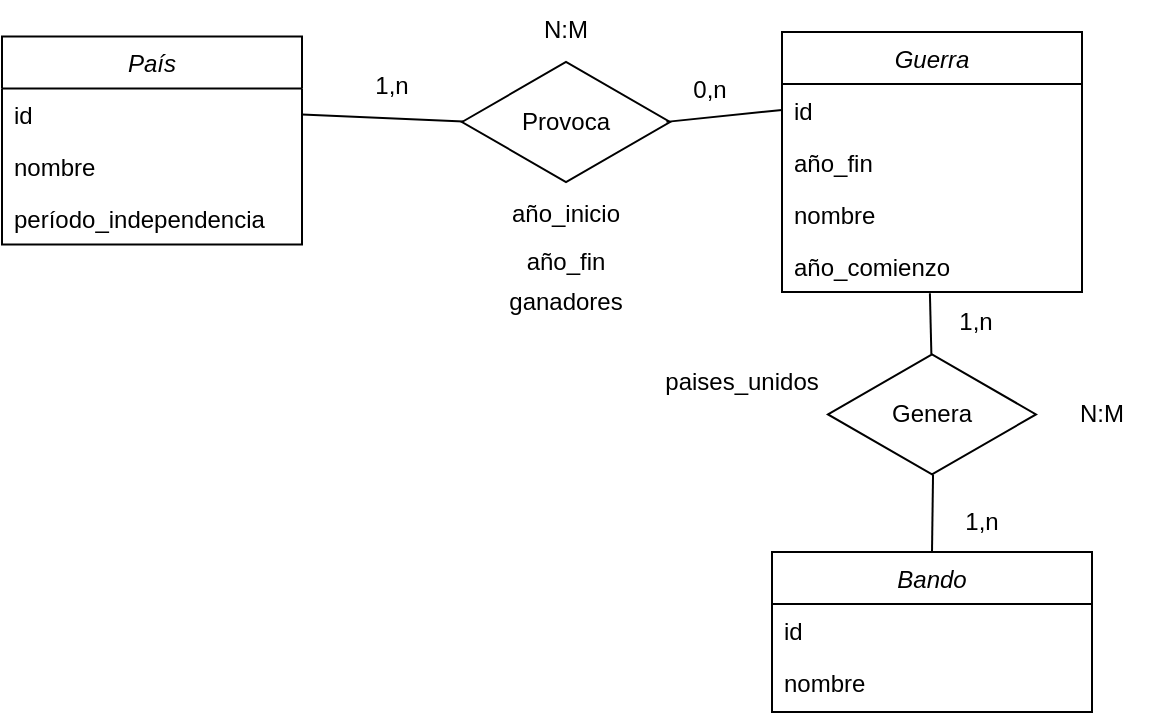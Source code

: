 <mxfile version="22.0.4" type="github">
  <diagram id="C5RBs43oDa-KdzZeNtuy" name="Page-1">
    <mxGraphModel dx="1077" dy="610" grid="1" gridSize="10" guides="1" tooltips="1" connect="1" arrows="1" fold="1" page="1" pageScale="1" pageWidth="827" pageHeight="1169" math="0" shadow="0">
      <root>
        <mxCell id="WIyWlLk6GJQsqaUBKTNV-0" />
        <mxCell id="WIyWlLk6GJQsqaUBKTNV-1" parent="WIyWlLk6GJQsqaUBKTNV-0" />
        <mxCell id="zkfFHV4jXpPFQw0GAbJ--0" value="Guerra" style="swimlane;fontStyle=2;align=center;verticalAlign=top;childLayout=stackLayout;horizontal=1;startSize=26;horizontalStack=0;resizeParent=1;resizeLast=0;collapsible=1;marginBottom=0;rounded=0;shadow=0;strokeWidth=1;" parent="WIyWlLk6GJQsqaUBKTNV-1" vertex="1">
          <mxGeometry x="450" y="130" width="150" height="130" as="geometry">
            <mxRectangle x="230" y="140" width="160" height="26" as="alternateBounds" />
          </mxGeometry>
        </mxCell>
        <mxCell id="EzvUGjrrQBkVYkl8ZG3M-2" value="id" style="text;align=left;verticalAlign=top;spacingLeft=4;spacingRight=4;overflow=hidden;rotatable=0;points=[[0,0.5],[1,0.5]];portConstraint=eastwest;" parent="zkfFHV4jXpPFQw0GAbJ--0" vertex="1">
          <mxGeometry y="26" width="150" height="26" as="geometry" />
        </mxCell>
        <mxCell id="zkfFHV4jXpPFQw0GAbJ--2" value="año_fin&#xa;" style="text;align=left;verticalAlign=top;spacingLeft=4;spacingRight=4;overflow=hidden;rotatable=0;points=[[0,0.5],[1,0.5]];portConstraint=eastwest;rounded=0;shadow=0;html=0;" parent="zkfFHV4jXpPFQw0GAbJ--0" vertex="1">
          <mxGeometry y="52" width="150" height="26" as="geometry" />
        </mxCell>
        <mxCell id="zkfFHV4jXpPFQw0GAbJ--3" value="nombre" style="text;align=left;verticalAlign=top;spacingLeft=4;spacingRight=4;overflow=hidden;rotatable=0;points=[[0,0.5],[1,0.5]];portConstraint=eastwest;rounded=0;shadow=0;html=0;" parent="zkfFHV4jXpPFQw0GAbJ--0" vertex="1">
          <mxGeometry y="78" width="150" height="26" as="geometry" />
        </mxCell>
        <mxCell id="zkfFHV4jXpPFQw0GAbJ--1" value="año_comienzo" style="text;align=left;verticalAlign=top;spacingLeft=4;spacingRight=4;overflow=hidden;rotatable=0;points=[[0,0.5],[1,0.5]];portConstraint=eastwest;" parent="zkfFHV4jXpPFQw0GAbJ--0" vertex="1">
          <mxGeometry y="104" width="150" height="26" as="geometry" />
        </mxCell>
        <mxCell id="EzvUGjrrQBkVYkl8ZG3M-3" value="País" style="swimlane;fontStyle=2;align=center;verticalAlign=top;childLayout=stackLayout;horizontal=1;startSize=26;horizontalStack=0;resizeParent=1;resizeLast=0;collapsible=1;marginBottom=0;rounded=0;shadow=0;strokeWidth=1;" parent="WIyWlLk6GJQsqaUBKTNV-1" vertex="1">
          <mxGeometry x="60" y="132.2" width="150" height="104" as="geometry">
            <mxRectangle x="230" y="140" width="160" height="26" as="alternateBounds" />
          </mxGeometry>
        </mxCell>
        <mxCell id="EzvUGjrrQBkVYkl8ZG3M-4" value="id" style="text;align=left;verticalAlign=top;spacingLeft=4;spacingRight=4;overflow=hidden;rotatable=0;points=[[0,0.5],[1,0.5]];portConstraint=eastwest;" parent="EzvUGjrrQBkVYkl8ZG3M-3" vertex="1">
          <mxGeometry y="26" width="150" height="26" as="geometry" />
        </mxCell>
        <mxCell id="EzvUGjrrQBkVYkl8ZG3M-5" value="nombre" style="text;align=left;verticalAlign=top;spacingLeft=4;spacingRight=4;overflow=hidden;rotatable=0;points=[[0,0.5],[1,0.5]];portConstraint=eastwest;rounded=0;shadow=0;html=0;" parent="EzvUGjrrQBkVYkl8ZG3M-3" vertex="1">
          <mxGeometry y="52" width="150" height="26" as="geometry" />
        </mxCell>
        <mxCell id="EzvUGjrrQBkVYkl8ZG3M-6" value="período_independencia" style="text;align=left;verticalAlign=top;spacingLeft=4;spacingRight=4;overflow=hidden;rotatable=0;points=[[0,0.5],[1,0.5]];portConstraint=eastwest;rounded=0;shadow=0;html=0;" parent="EzvUGjrrQBkVYkl8ZG3M-3" vertex="1">
          <mxGeometry y="78" width="150" height="26" as="geometry" />
        </mxCell>
        <mxCell id="EzvUGjrrQBkVYkl8ZG3M-8" value="Bando" style="swimlane;fontStyle=2;align=center;verticalAlign=top;childLayout=stackLayout;horizontal=1;startSize=26;horizontalStack=0;resizeParent=1;resizeLast=0;collapsible=1;marginBottom=0;rounded=0;shadow=0;strokeWidth=1;" parent="WIyWlLk6GJQsqaUBKTNV-1" vertex="1">
          <mxGeometry x="445" y="390" width="160" height="80" as="geometry">
            <mxRectangle x="230" y="140" width="160" height="26" as="alternateBounds" />
          </mxGeometry>
        </mxCell>
        <mxCell id="EzvUGjrrQBkVYkl8ZG3M-9" value="id" style="text;align=left;verticalAlign=top;spacingLeft=4;spacingRight=4;overflow=hidden;rotatable=0;points=[[0,0.5],[1,0.5]];portConstraint=eastwest;" parent="EzvUGjrrQBkVYkl8ZG3M-8" vertex="1">
          <mxGeometry y="26" width="160" height="26" as="geometry" />
        </mxCell>
        <mxCell id="EzvUGjrrQBkVYkl8ZG3M-10" value="nombre" style="text;align=left;verticalAlign=top;spacingLeft=4;spacingRight=4;overflow=hidden;rotatable=0;points=[[0,0.5],[1,0.5]];portConstraint=eastwest;rounded=0;shadow=0;html=0;" parent="EzvUGjrrQBkVYkl8ZG3M-8" vertex="1">
          <mxGeometry y="52" width="160" height="26" as="geometry" />
        </mxCell>
        <mxCell id="EzvUGjrrQBkVYkl8ZG3M-19" value="" style="html=1;whiteSpace=wrap;aspect=fixed;shape=isoRectangle;" parent="WIyWlLk6GJQsqaUBKTNV-1" vertex="1">
          <mxGeometry x="290" y="143.8" width="104" height="62.4" as="geometry" />
        </mxCell>
        <mxCell id="EzvUGjrrQBkVYkl8ZG3M-20" value="Provoca" style="text;html=1;strokeColor=none;fillColor=none;align=center;verticalAlign=middle;whiteSpace=wrap;rounded=0;" parent="WIyWlLk6GJQsqaUBKTNV-1" vertex="1">
          <mxGeometry x="312" y="160" width="60" height="30" as="geometry" />
        </mxCell>
        <mxCell id="EzvUGjrrQBkVYkl8ZG3M-22" value="" style="endArrow=none;html=1;rounded=0;entryX=1;entryY=0.5;entryDx=0;entryDy=0;exitX=0.007;exitY=0.496;exitDx=0;exitDy=0;exitPerimeter=0;" parent="WIyWlLk6GJQsqaUBKTNV-1" source="EzvUGjrrQBkVYkl8ZG3M-19" target="EzvUGjrrQBkVYkl8ZG3M-4" edge="1">
          <mxGeometry width="50" height="50" relative="1" as="geometry">
            <mxPoint x="250" y="260" as="sourcePoint" />
            <mxPoint x="300" y="210" as="targetPoint" />
          </mxGeometry>
        </mxCell>
        <mxCell id="EzvUGjrrQBkVYkl8ZG3M-23" value="" style="endArrow=none;html=1;rounded=0;entryX=0;entryY=0.5;entryDx=0;entryDy=0;exitX=0.983;exitY=0.499;exitDx=0;exitDy=0;exitPerimeter=0;" parent="WIyWlLk6GJQsqaUBKTNV-1" source="EzvUGjrrQBkVYkl8ZG3M-19" target="EzvUGjrrQBkVYkl8ZG3M-2" edge="1">
          <mxGeometry width="50" height="50" relative="1" as="geometry">
            <mxPoint x="301" y="185" as="sourcePoint" />
            <mxPoint x="240" y="172" as="targetPoint" />
          </mxGeometry>
        </mxCell>
        <mxCell id="EzvUGjrrQBkVYkl8ZG3M-24" value="1,n" style="text;html=1;strokeColor=none;fillColor=none;align=center;verticalAlign=middle;whiteSpace=wrap;rounded=0;" parent="WIyWlLk6GJQsqaUBKTNV-1" vertex="1">
          <mxGeometry x="230" y="144" width="50" height="26" as="geometry" />
        </mxCell>
        <mxCell id="EzvUGjrrQBkVYkl8ZG3M-25" value="0,n" style="text;html=1;strokeColor=none;fillColor=none;align=center;verticalAlign=middle;whiteSpace=wrap;rounded=0;" parent="WIyWlLk6GJQsqaUBKTNV-1" vertex="1">
          <mxGeometry x="384" y="143.8" width="60" height="30" as="geometry" />
        </mxCell>
        <mxCell id="EzvUGjrrQBkVYkl8ZG3M-26" value="N:M" style="text;html=1;strokeColor=none;fillColor=none;align=center;verticalAlign=middle;whiteSpace=wrap;rounded=0;" parent="WIyWlLk6GJQsqaUBKTNV-1" vertex="1">
          <mxGeometry x="312" y="114" width="60" height="30" as="geometry" />
        </mxCell>
        <mxCell id="EzvUGjrrQBkVYkl8ZG3M-27" value="año_inicio" style="text;html=1;strokeColor=none;fillColor=none;align=center;verticalAlign=middle;whiteSpace=wrap;rounded=0;" parent="WIyWlLk6GJQsqaUBKTNV-1" vertex="1">
          <mxGeometry x="312" y="206.2" width="60" height="30" as="geometry" />
        </mxCell>
        <mxCell id="EzvUGjrrQBkVYkl8ZG3M-28" value="año_fin" style="text;html=1;strokeColor=none;fillColor=none;align=center;verticalAlign=middle;whiteSpace=wrap;rounded=0;" parent="WIyWlLk6GJQsqaUBKTNV-1" vertex="1">
          <mxGeometry x="312" y="230" width="60" height="30" as="geometry" />
        </mxCell>
        <mxCell id="EzvUGjrrQBkVYkl8ZG3M-30" value="" style="html=1;whiteSpace=wrap;aspect=fixed;shape=isoRectangle;" parent="WIyWlLk6GJQsqaUBKTNV-1" vertex="1">
          <mxGeometry x="473" y="290" width="104" height="62.4" as="geometry" />
        </mxCell>
        <mxCell id="EzvUGjrrQBkVYkl8ZG3M-31" value="Genera" style="text;html=1;strokeColor=none;fillColor=none;align=center;verticalAlign=middle;whiteSpace=wrap;rounded=0;" parent="WIyWlLk6GJQsqaUBKTNV-1" vertex="1">
          <mxGeometry x="495" y="306.2" width="60" height="30" as="geometry" />
        </mxCell>
        <mxCell id="EzvUGjrrQBkVYkl8ZG3M-32" value="" style="endArrow=none;html=1;rounded=0;entryX=0.497;entryY=0.016;entryDx=0;entryDy=0;exitX=0.493;exitY=1.026;exitDx=0;exitDy=0;exitPerimeter=0;entryPerimeter=0;" parent="WIyWlLk6GJQsqaUBKTNV-1" source="zkfFHV4jXpPFQw0GAbJ--1" target="EzvUGjrrQBkVYkl8ZG3M-30" edge="1">
          <mxGeometry width="50" height="50" relative="1" as="geometry">
            <mxPoint x="516" y="276" as="sourcePoint" />
            <mxPoint x="445" y="270" as="targetPoint" />
          </mxGeometry>
        </mxCell>
        <mxCell id="EzvUGjrrQBkVYkl8ZG3M-33" value="" style="endArrow=none;html=1;rounded=0;entryX=0.5;entryY=0;entryDx=0;entryDy=0;exitX=0.505;exitY=0.982;exitDx=0;exitDy=0;exitPerimeter=0;" parent="WIyWlLk6GJQsqaUBKTNV-1" source="EzvUGjrrQBkVYkl8ZG3M-30" target="EzvUGjrrQBkVYkl8ZG3M-8" edge="1">
          <mxGeometry width="50" height="50" relative="1" as="geometry">
            <mxPoint x="534" y="271" as="sourcePoint" />
            <mxPoint x="535" y="301" as="targetPoint" />
          </mxGeometry>
        </mxCell>
        <mxCell id="EzvUGjrrQBkVYkl8ZG3M-34" value="ganadores" style="text;html=1;strokeColor=none;fillColor=none;align=center;verticalAlign=middle;whiteSpace=wrap;rounded=0;" parent="WIyWlLk6GJQsqaUBKTNV-1" vertex="1">
          <mxGeometry x="312" y="250" width="60" height="30" as="geometry" />
        </mxCell>
        <mxCell id="EzvUGjrrQBkVYkl8ZG3M-35" value="1,n" style="text;html=1;strokeColor=none;fillColor=none;align=center;verticalAlign=middle;whiteSpace=wrap;rounded=0;" parent="WIyWlLk6GJQsqaUBKTNV-1" vertex="1">
          <mxGeometry x="520" y="360" width="60" height="30" as="geometry" />
        </mxCell>
        <mxCell id="EzvUGjrrQBkVYkl8ZG3M-36" value="1,n" style="text;html=1;strokeColor=none;fillColor=none;align=center;verticalAlign=middle;whiteSpace=wrap;rounded=0;" parent="WIyWlLk6GJQsqaUBKTNV-1" vertex="1">
          <mxGeometry x="517" y="260" width="60" height="30" as="geometry" />
        </mxCell>
        <mxCell id="EzvUGjrrQBkVYkl8ZG3M-37" value="N:M" style="text;html=1;strokeColor=none;fillColor=none;align=center;verticalAlign=middle;whiteSpace=wrap;rounded=0;" parent="WIyWlLk6GJQsqaUBKTNV-1" vertex="1">
          <mxGeometry x="580" y="306.2" width="60" height="30" as="geometry" />
        </mxCell>
        <mxCell id="pPEUVuWvjCzH27I0K53N-0" value="paises_unidos" style="text;html=1;strokeColor=none;fillColor=none;align=center;verticalAlign=middle;whiteSpace=wrap;rounded=0;" vertex="1" parent="WIyWlLk6GJQsqaUBKTNV-1">
          <mxGeometry x="400" y="290" width="60" height="30" as="geometry" />
        </mxCell>
      </root>
    </mxGraphModel>
  </diagram>
</mxfile>
